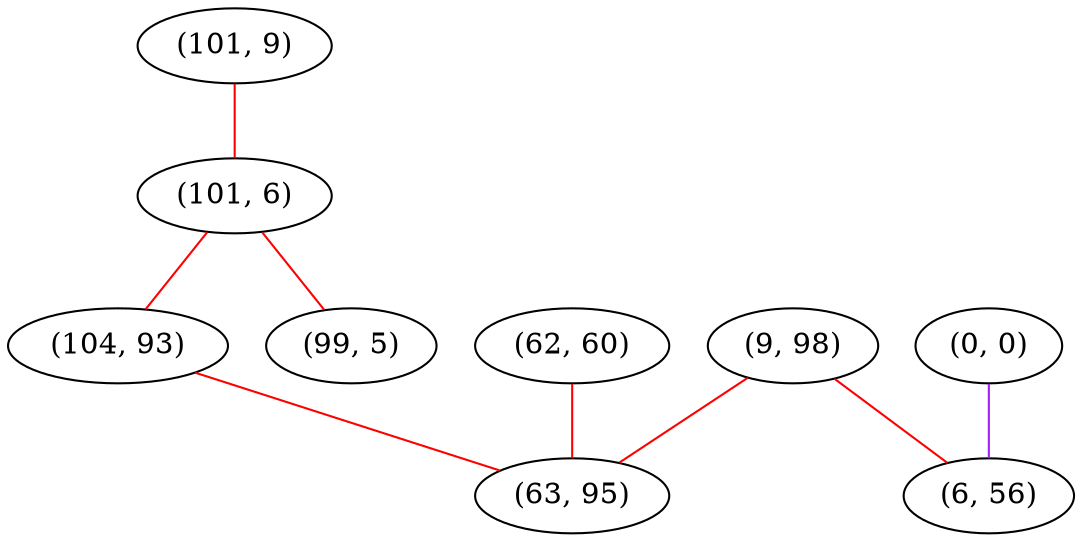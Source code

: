 graph "" {
"(101, 9)";
"(0, 0)";
"(62, 60)";
"(9, 98)";
"(101, 6)";
"(104, 93)";
"(6, 56)";
"(63, 95)";
"(99, 5)";
"(101, 9)" -- "(101, 6)"  [color=red, key=0, weight=1];
"(0, 0)" -- "(6, 56)"  [color=purple, key=0, weight=4];
"(62, 60)" -- "(63, 95)"  [color=red, key=0, weight=1];
"(9, 98)" -- "(6, 56)"  [color=red, key=0, weight=1];
"(9, 98)" -- "(63, 95)"  [color=red, key=0, weight=1];
"(101, 6)" -- "(104, 93)"  [color=red, key=0, weight=1];
"(101, 6)" -- "(99, 5)"  [color=red, key=0, weight=1];
"(104, 93)" -- "(63, 95)"  [color=red, key=0, weight=1];
}
